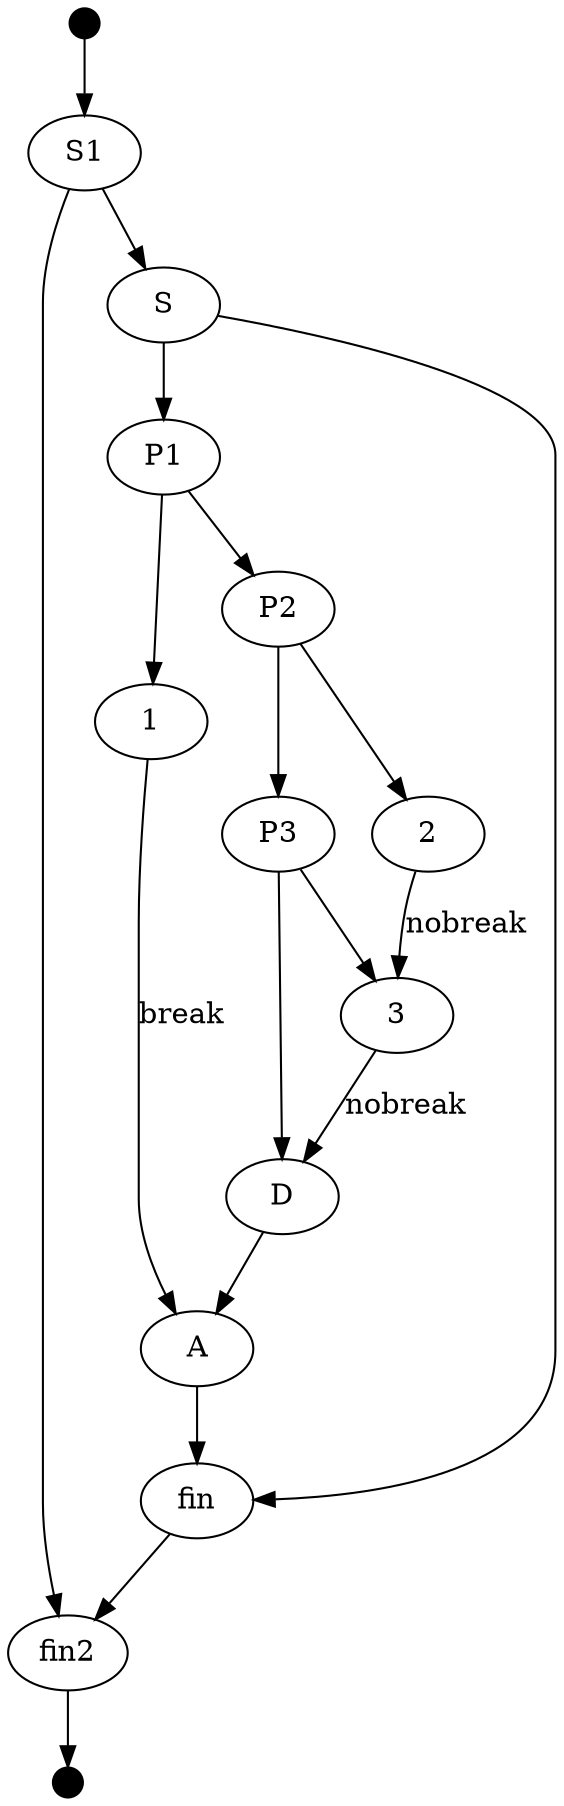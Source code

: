/*
switch(P){
   case 1:
      1
      (break)
   case 2:
       2
       (break)
   case 3:
       3
       (break);     
    default:
        D
}
A
*/
digraph x {
start [shape="point" width="0.2"]
start -> S1
S1 -> fin2;
S1 -> S;
S -> fin;
fin->fin2;
S -> "P1";
"P1" -> "P2";
"P1" -> 1;
"P2" -> "P3";
"P2" -> 2;
"P3" -> 3;
"P3" -> D;
//1 -> 2 [ label="nobreak"];
2 -> 3 [ label="nobreak"];
3 -> D [ label="nobreak"];
1 -> A [ label="break"];
//2 -> A [ label="break"];
//3 ->A [ label="break"];
D ->A;
A -> fin;
fin2-> end;
end [shape="point" width="0.2"]
}